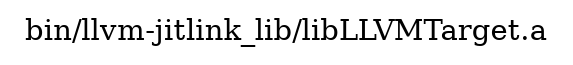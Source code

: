digraph "bin/llvm-jitlink_lib/libLLVMTarget.a" {
	label="bin/llvm-jitlink_lib/libLLVMTarget.a";
	rankdir=LR;

}
